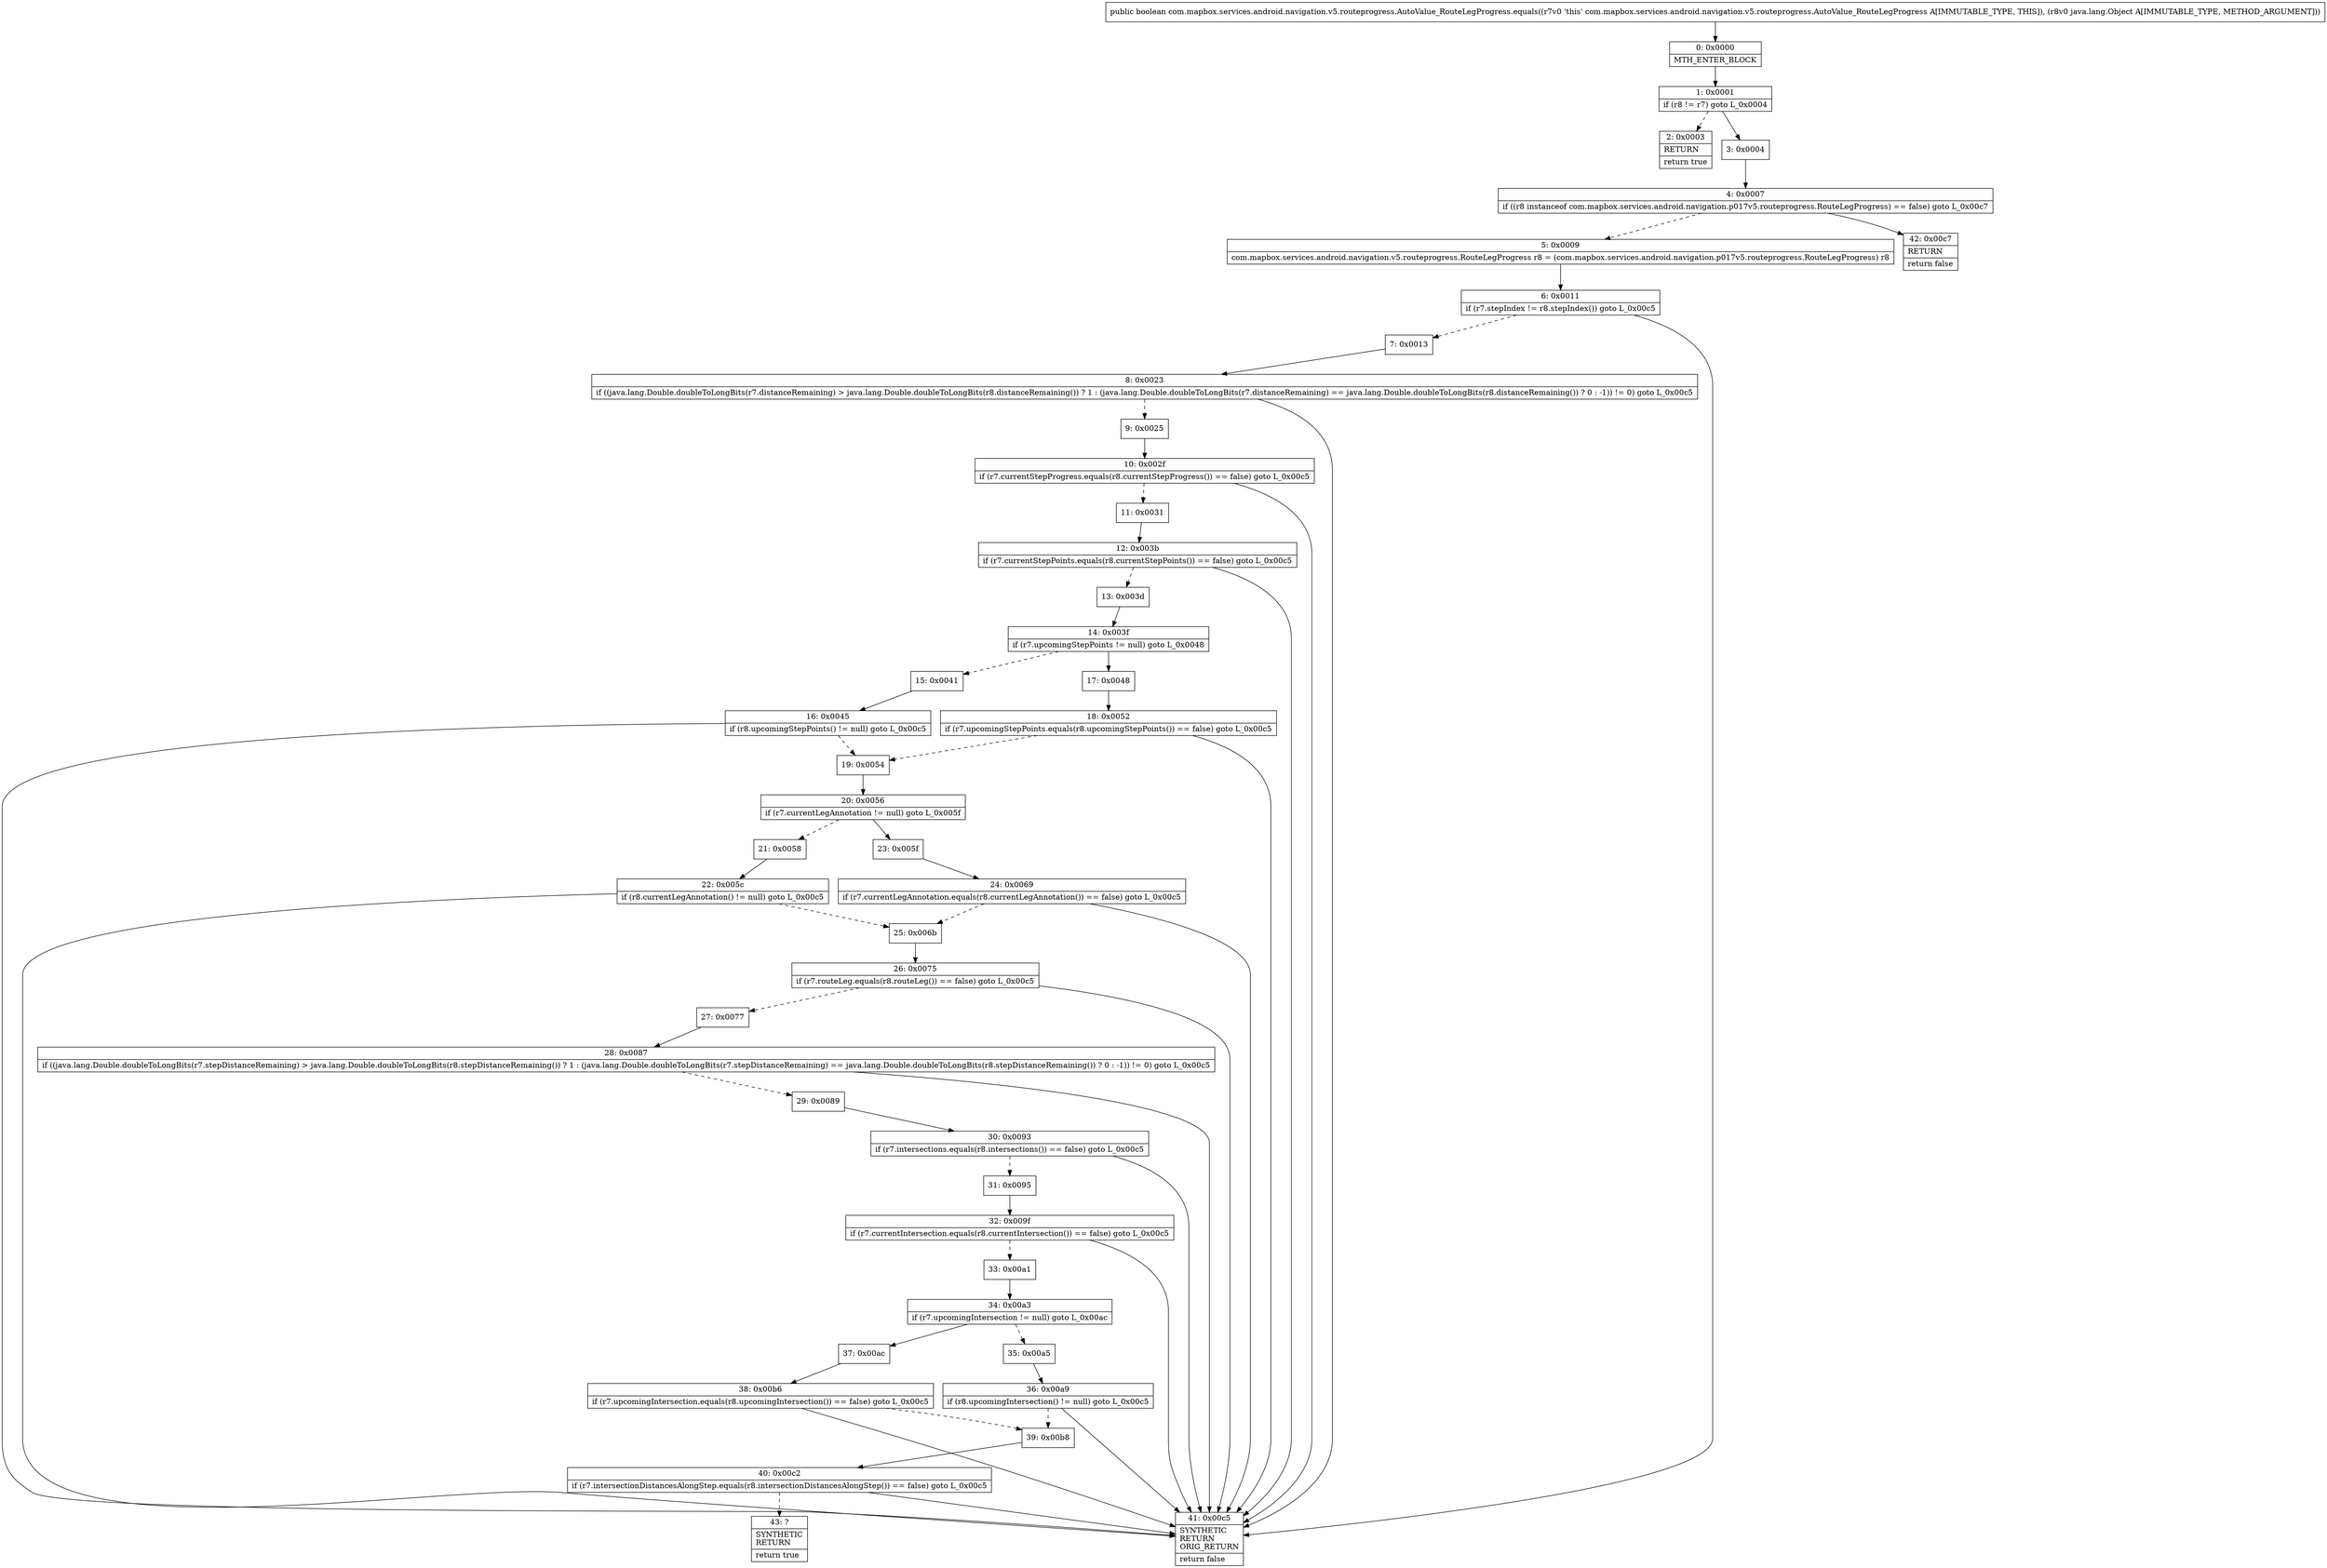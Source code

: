 digraph "CFG forcom.mapbox.services.android.navigation.v5.routeprogress.AutoValue_RouteLegProgress.equals(Ljava\/lang\/Object;)Z" {
Node_0 [shape=record,label="{0\:\ 0x0000|MTH_ENTER_BLOCK\l}"];
Node_1 [shape=record,label="{1\:\ 0x0001|if (r8 != r7) goto L_0x0004\l}"];
Node_2 [shape=record,label="{2\:\ 0x0003|RETURN\l|return true\l}"];
Node_3 [shape=record,label="{3\:\ 0x0004}"];
Node_4 [shape=record,label="{4\:\ 0x0007|if ((r8 instanceof com.mapbox.services.android.navigation.p017v5.routeprogress.RouteLegProgress) == false) goto L_0x00c7\l}"];
Node_5 [shape=record,label="{5\:\ 0x0009|com.mapbox.services.android.navigation.v5.routeprogress.RouteLegProgress r8 = (com.mapbox.services.android.navigation.p017v5.routeprogress.RouteLegProgress) r8\l}"];
Node_6 [shape=record,label="{6\:\ 0x0011|if (r7.stepIndex != r8.stepIndex()) goto L_0x00c5\l}"];
Node_7 [shape=record,label="{7\:\ 0x0013}"];
Node_8 [shape=record,label="{8\:\ 0x0023|if ((java.lang.Double.doubleToLongBits(r7.distanceRemaining) \> java.lang.Double.doubleToLongBits(r8.distanceRemaining()) ? 1 : (java.lang.Double.doubleToLongBits(r7.distanceRemaining) == java.lang.Double.doubleToLongBits(r8.distanceRemaining()) ? 0 : \-1)) != 0) goto L_0x00c5\l}"];
Node_9 [shape=record,label="{9\:\ 0x0025}"];
Node_10 [shape=record,label="{10\:\ 0x002f|if (r7.currentStepProgress.equals(r8.currentStepProgress()) == false) goto L_0x00c5\l}"];
Node_11 [shape=record,label="{11\:\ 0x0031}"];
Node_12 [shape=record,label="{12\:\ 0x003b|if (r7.currentStepPoints.equals(r8.currentStepPoints()) == false) goto L_0x00c5\l}"];
Node_13 [shape=record,label="{13\:\ 0x003d}"];
Node_14 [shape=record,label="{14\:\ 0x003f|if (r7.upcomingStepPoints != null) goto L_0x0048\l}"];
Node_15 [shape=record,label="{15\:\ 0x0041}"];
Node_16 [shape=record,label="{16\:\ 0x0045|if (r8.upcomingStepPoints() != null) goto L_0x00c5\l}"];
Node_17 [shape=record,label="{17\:\ 0x0048}"];
Node_18 [shape=record,label="{18\:\ 0x0052|if (r7.upcomingStepPoints.equals(r8.upcomingStepPoints()) == false) goto L_0x00c5\l}"];
Node_19 [shape=record,label="{19\:\ 0x0054}"];
Node_20 [shape=record,label="{20\:\ 0x0056|if (r7.currentLegAnnotation != null) goto L_0x005f\l}"];
Node_21 [shape=record,label="{21\:\ 0x0058}"];
Node_22 [shape=record,label="{22\:\ 0x005c|if (r8.currentLegAnnotation() != null) goto L_0x00c5\l}"];
Node_23 [shape=record,label="{23\:\ 0x005f}"];
Node_24 [shape=record,label="{24\:\ 0x0069|if (r7.currentLegAnnotation.equals(r8.currentLegAnnotation()) == false) goto L_0x00c5\l}"];
Node_25 [shape=record,label="{25\:\ 0x006b}"];
Node_26 [shape=record,label="{26\:\ 0x0075|if (r7.routeLeg.equals(r8.routeLeg()) == false) goto L_0x00c5\l}"];
Node_27 [shape=record,label="{27\:\ 0x0077}"];
Node_28 [shape=record,label="{28\:\ 0x0087|if ((java.lang.Double.doubleToLongBits(r7.stepDistanceRemaining) \> java.lang.Double.doubleToLongBits(r8.stepDistanceRemaining()) ? 1 : (java.lang.Double.doubleToLongBits(r7.stepDistanceRemaining) == java.lang.Double.doubleToLongBits(r8.stepDistanceRemaining()) ? 0 : \-1)) != 0) goto L_0x00c5\l}"];
Node_29 [shape=record,label="{29\:\ 0x0089}"];
Node_30 [shape=record,label="{30\:\ 0x0093|if (r7.intersections.equals(r8.intersections()) == false) goto L_0x00c5\l}"];
Node_31 [shape=record,label="{31\:\ 0x0095}"];
Node_32 [shape=record,label="{32\:\ 0x009f|if (r7.currentIntersection.equals(r8.currentIntersection()) == false) goto L_0x00c5\l}"];
Node_33 [shape=record,label="{33\:\ 0x00a1}"];
Node_34 [shape=record,label="{34\:\ 0x00a3|if (r7.upcomingIntersection != null) goto L_0x00ac\l}"];
Node_35 [shape=record,label="{35\:\ 0x00a5}"];
Node_36 [shape=record,label="{36\:\ 0x00a9|if (r8.upcomingIntersection() != null) goto L_0x00c5\l}"];
Node_37 [shape=record,label="{37\:\ 0x00ac}"];
Node_38 [shape=record,label="{38\:\ 0x00b6|if (r7.upcomingIntersection.equals(r8.upcomingIntersection()) == false) goto L_0x00c5\l}"];
Node_39 [shape=record,label="{39\:\ 0x00b8}"];
Node_40 [shape=record,label="{40\:\ 0x00c2|if (r7.intersectionDistancesAlongStep.equals(r8.intersectionDistancesAlongStep()) == false) goto L_0x00c5\l}"];
Node_41 [shape=record,label="{41\:\ 0x00c5|SYNTHETIC\lRETURN\lORIG_RETURN\l|return false\l}"];
Node_42 [shape=record,label="{42\:\ 0x00c7|RETURN\l|return false\l}"];
Node_43 [shape=record,label="{43\:\ ?|SYNTHETIC\lRETURN\l|return true\l}"];
MethodNode[shape=record,label="{public boolean com.mapbox.services.android.navigation.v5.routeprogress.AutoValue_RouteLegProgress.equals((r7v0 'this' com.mapbox.services.android.navigation.v5.routeprogress.AutoValue_RouteLegProgress A[IMMUTABLE_TYPE, THIS]), (r8v0 java.lang.Object A[IMMUTABLE_TYPE, METHOD_ARGUMENT])) }"];
MethodNode -> Node_0;
Node_0 -> Node_1;
Node_1 -> Node_2[style=dashed];
Node_1 -> Node_3;
Node_3 -> Node_4;
Node_4 -> Node_5[style=dashed];
Node_4 -> Node_42;
Node_5 -> Node_6;
Node_6 -> Node_7[style=dashed];
Node_6 -> Node_41;
Node_7 -> Node_8;
Node_8 -> Node_9[style=dashed];
Node_8 -> Node_41;
Node_9 -> Node_10;
Node_10 -> Node_11[style=dashed];
Node_10 -> Node_41;
Node_11 -> Node_12;
Node_12 -> Node_13[style=dashed];
Node_12 -> Node_41;
Node_13 -> Node_14;
Node_14 -> Node_15[style=dashed];
Node_14 -> Node_17;
Node_15 -> Node_16;
Node_16 -> Node_41;
Node_16 -> Node_19[style=dashed];
Node_17 -> Node_18;
Node_18 -> Node_19[style=dashed];
Node_18 -> Node_41;
Node_19 -> Node_20;
Node_20 -> Node_21[style=dashed];
Node_20 -> Node_23;
Node_21 -> Node_22;
Node_22 -> Node_41;
Node_22 -> Node_25[style=dashed];
Node_23 -> Node_24;
Node_24 -> Node_25[style=dashed];
Node_24 -> Node_41;
Node_25 -> Node_26;
Node_26 -> Node_27[style=dashed];
Node_26 -> Node_41;
Node_27 -> Node_28;
Node_28 -> Node_29[style=dashed];
Node_28 -> Node_41;
Node_29 -> Node_30;
Node_30 -> Node_31[style=dashed];
Node_30 -> Node_41;
Node_31 -> Node_32;
Node_32 -> Node_33[style=dashed];
Node_32 -> Node_41;
Node_33 -> Node_34;
Node_34 -> Node_35[style=dashed];
Node_34 -> Node_37;
Node_35 -> Node_36;
Node_36 -> Node_41;
Node_36 -> Node_39[style=dashed];
Node_37 -> Node_38;
Node_38 -> Node_39[style=dashed];
Node_38 -> Node_41;
Node_39 -> Node_40;
Node_40 -> Node_41;
Node_40 -> Node_43[style=dashed];
}

